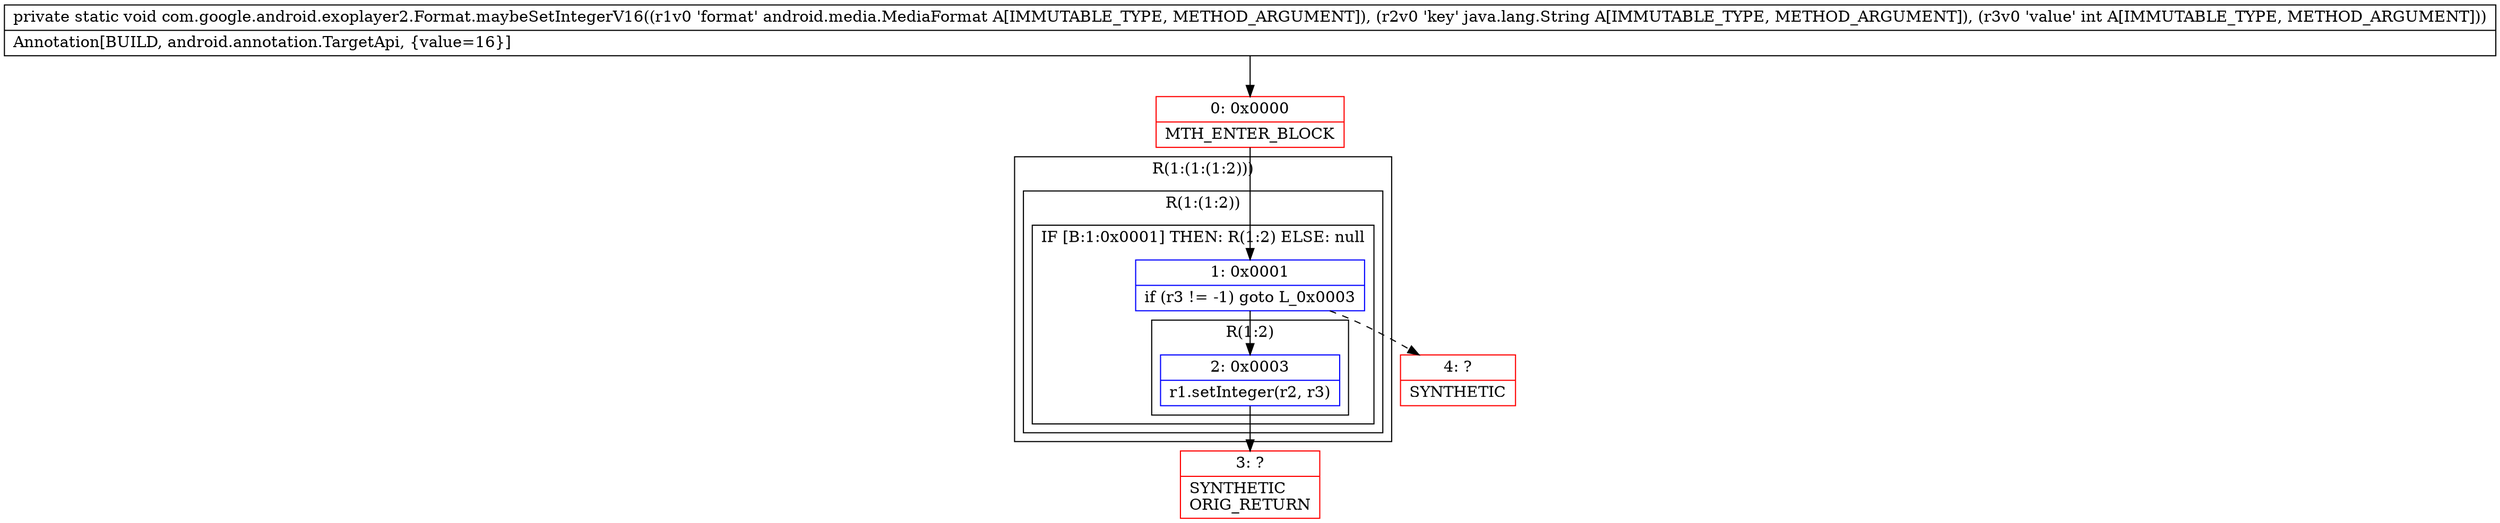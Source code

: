 digraph "CFG forcom.google.android.exoplayer2.Format.maybeSetIntegerV16(Landroid\/media\/MediaFormat;Ljava\/lang\/String;I)V" {
subgraph cluster_Region_1073092643 {
label = "R(1:(1:(1:2)))";
node [shape=record,color=blue];
subgraph cluster_Region_1249371374 {
label = "R(1:(1:2))";
node [shape=record,color=blue];
subgraph cluster_IfRegion_927995796 {
label = "IF [B:1:0x0001] THEN: R(1:2) ELSE: null";
node [shape=record,color=blue];
Node_1 [shape=record,label="{1\:\ 0x0001|if (r3 != \-1) goto L_0x0003\l}"];
subgraph cluster_Region_451861790 {
label = "R(1:2)";
node [shape=record,color=blue];
Node_2 [shape=record,label="{2\:\ 0x0003|r1.setInteger(r2, r3)\l}"];
}
}
}
}
Node_0 [shape=record,color=red,label="{0\:\ 0x0000|MTH_ENTER_BLOCK\l}"];
Node_3 [shape=record,color=red,label="{3\:\ ?|SYNTHETIC\lORIG_RETURN\l}"];
Node_4 [shape=record,color=red,label="{4\:\ ?|SYNTHETIC\l}"];
MethodNode[shape=record,label="{private static void com.google.android.exoplayer2.Format.maybeSetIntegerV16((r1v0 'format' android.media.MediaFormat A[IMMUTABLE_TYPE, METHOD_ARGUMENT]), (r2v0 'key' java.lang.String A[IMMUTABLE_TYPE, METHOD_ARGUMENT]), (r3v0 'value' int A[IMMUTABLE_TYPE, METHOD_ARGUMENT]))  | Annotation[BUILD, android.annotation.TargetApi, \{value=16\}]\l}"];
MethodNode -> Node_0;
Node_1 -> Node_2;
Node_1 -> Node_4[style=dashed];
Node_2 -> Node_3;
Node_0 -> Node_1;
}

